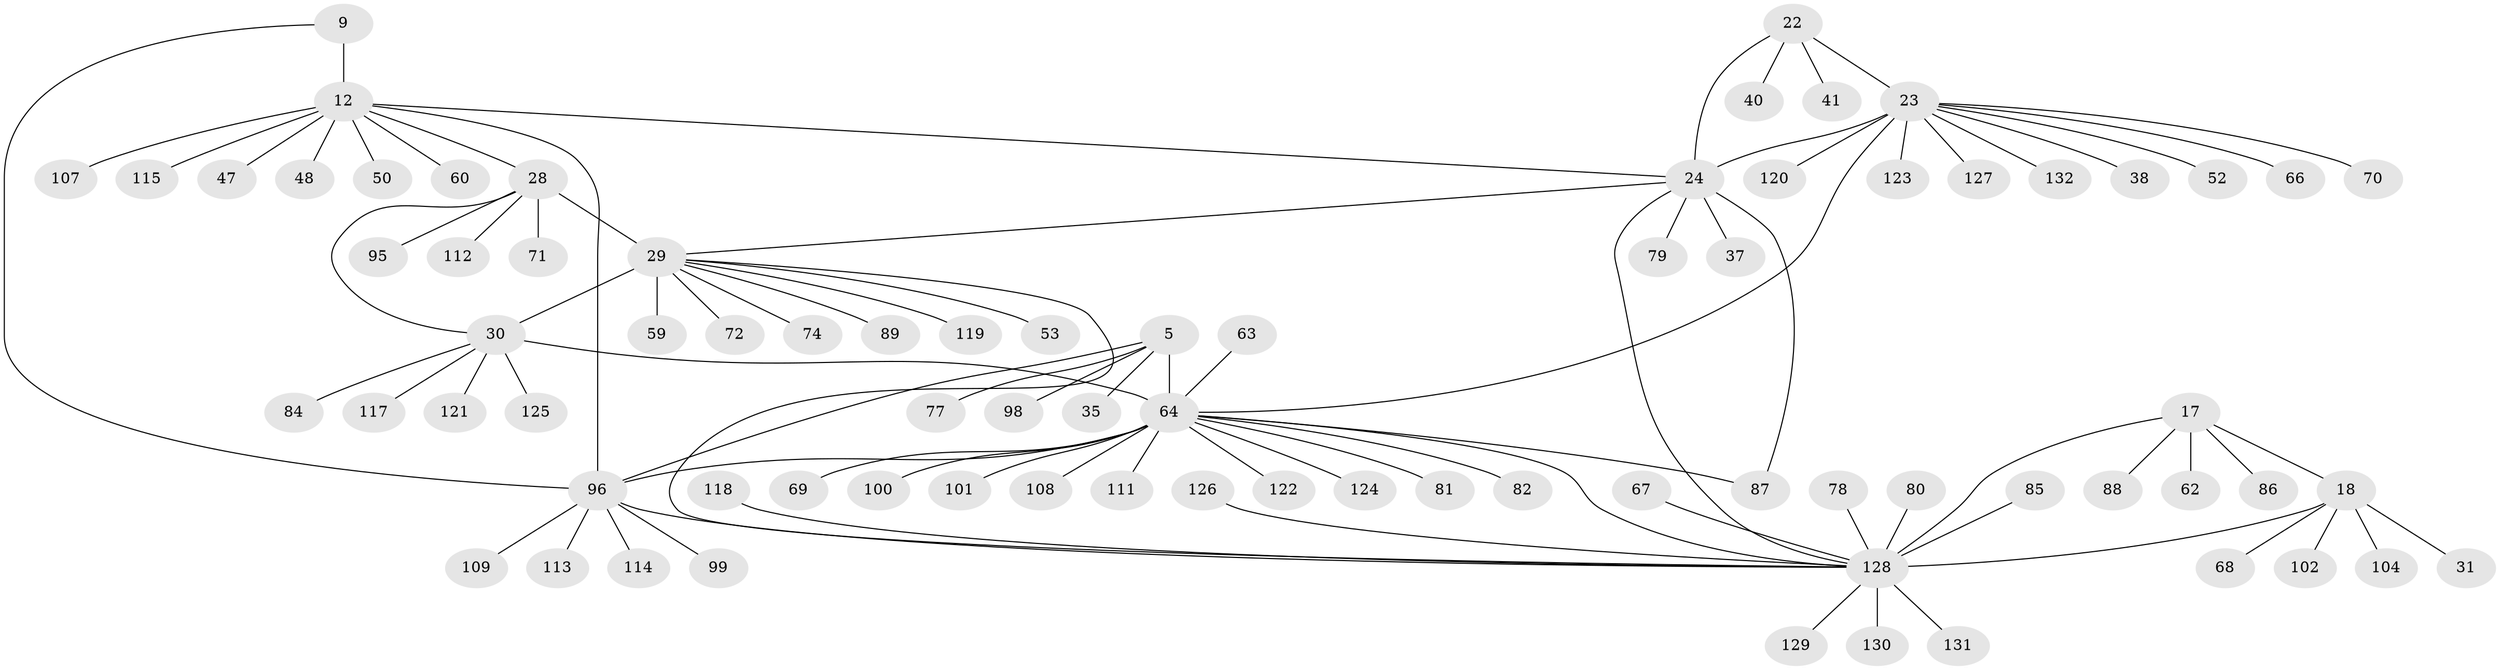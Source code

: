 // original degree distribution, {7: 0.06060606060606061, 11: 0.007575757575757576, 10: 0.022727272727272728, 8: 0.06060606060606061, 18: 0.015151515151515152, 5: 0.03787878787878788, 6: 0.007575757575757576, 9: 0.030303030303030304, 1: 0.6212121212121212, 2: 0.10606060606060606, 3: 0.030303030303030304}
// Generated by graph-tools (version 1.1) at 2025/58/03/04/25 21:58:29]
// undirected, 79 vertices, 90 edges
graph export_dot {
graph [start="1"]
  node [color=gray90,style=filled];
  5 [super="+1"];
  9 [super="+8"];
  12 [super="+10+11"];
  17 [super="+15"];
  18 [super="+14"];
  22 [super="+21"];
  23 [super="+19"];
  24 [super="+20"];
  28 [super="+26"];
  29 [super="+27"];
  30 [super="+25"];
  31;
  35;
  37;
  38;
  40;
  41;
  47;
  48;
  50;
  52;
  53;
  59;
  60;
  62;
  63;
  64 [super="+57+58"];
  66;
  67;
  68;
  69;
  70;
  71;
  72;
  74;
  77;
  78;
  79;
  80;
  81;
  82;
  84;
  85;
  86;
  87;
  88;
  89;
  95;
  96 [super="+61+73+90+94"];
  98;
  99;
  100;
  101;
  102 [super="+91"];
  104 [super="+65"];
  107;
  108 [super="+44"];
  109 [super="+106"];
  111;
  112;
  113;
  114;
  115;
  117 [super="+54"];
  118;
  119 [super="+83"];
  120;
  121;
  122;
  123 [super="+32"];
  124;
  125;
  126;
  127 [super="+76+92+97+105+110+116"];
  128 [super="+16+56"];
  129;
  130;
  131;
  132;
  5 -- 35;
  5 -- 98;
  5 -- 77;
  5 -- 96;
  5 -- 64 [weight=8];
  9 -- 12 [weight=6];
  9 -- 96 [weight=3];
  12 -- 50;
  12 -- 60;
  12 -- 115;
  12 -- 48;
  12 -- 107;
  12 -- 28;
  12 -- 24;
  12 -- 47;
  12 -- 96 [weight=3];
  17 -- 18 [weight=4];
  17 -- 62;
  17 -- 86;
  17 -- 88;
  17 -- 128 [weight=4];
  18 -- 68;
  18 -- 31;
  18 -- 104;
  18 -- 102;
  18 -- 128 [weight=4];
  22 -- 23 [weight=4];
  22 -- 24 [weight=4];
  22 -- 40;
  22 -- 41;
  23 -- 24 [weight=4];
  23 -- 38;
  23 -- 66;
  23 -- 70;
  23 -- 132;
  23 -- 52;
  23 -- 120;
  23 -- 123;
  23 -- 127;
  23 -- 64;
  24 -- 37;
  24 -- 87;
  24 -- 79;
  24 -- 29;
  24 -- 128;
  28 -- 29 [weight=4];
  28 -- 30 [weight=4];
  28 -- 71;
  28 -- 112;
  28 -- 95;
  29 -- 30 [weight=4];
  29 -- 53;
  29 -- 72;
  29 -- 74;
  29 -- 89;
  29 -- 59;
  29 -- 119;
  29 -- 128;
  30 -- 84;
  30 -- 125;
  30 -- 121;
  30 -- 117;
  30 -- 64 [weight=2];
  63 -- 64;
  64 -- 128 [weight=2];
  64 -- 69;
  64 -- 81;
  64 -- 82;
  64 -- 87;
  64 -- 96;
  64 -- 100;
  64 -- 101;
  64 -- 122;
  64 -- 108;
  64 -- 111;
  64 -- 124;
  67 -- 128;
  78 -- 128;
  80 -- 128;
  85 -- 128;
  96 -- 99;
  96 -- 109;
  96 -- 113;
  96 -- 114;
  96 -- 128 [weight=2];
  118 -- 128;
  126 -- 128;
  128 -- 129;
  128 -- 130;
  128 -- 131;
}
